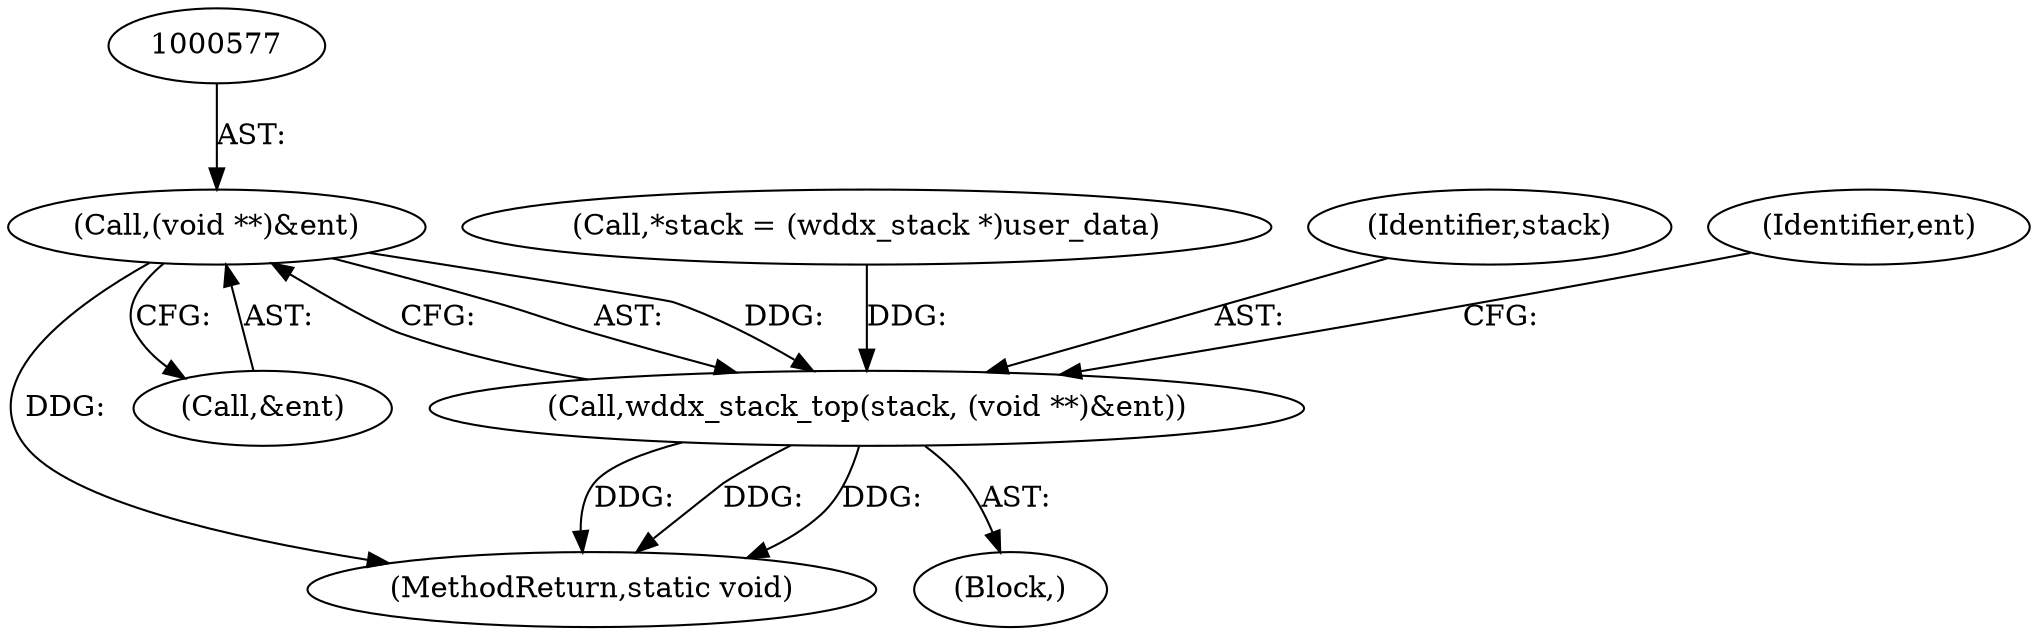 digraph "0_php-src_a14fdb9746262549bbbb96abb87338bacd147e1b?w=1_0@pointer" {
"1000576" [label="(Call,(void **)&ent)"];
"1000574" [label="(Call,wddx_stack_top(stack, (void **)&ent))"];
"1000115" [label="(Call,*stack = (wddx_stack *)user_data)"];
"1000575" [label="(Identifier,stack)"];
"1000576" [label="(Call,(void **)&ent)"];
"1000581" [label="(Identifier,ent)"];
"1000578" [label="(Call,&ent)"];
"1000586" [label="(MethodReturn,static void)"];
"1000572" [label="(Block,)"];
"1000574" [label="(Call,wddx_stack_top(stack, (void **)&ent))"];
"1000576" -> "1000574"  [label="AST: "];
"1000576" -> "1000578"  [label="CFG: "];
"1000577" -> "1000576"  [label="AST: "];
"1000578" -> "1000576"  [label="AST: "];
"1000574" -> "1000576"  [label="CFG: "];
"1000576" -> "1000586"  [label="DDG: "];
"1000576" -> "1000574"  [label="DDG: "];
"1000574" -> "1000572"  [label="AST: "];
"1000575" -> "1000574"  [label="AST: "];
"1000581" -> "1000574"  [label="CFG: "];
"1000574" -> "1000586"  [label="DDG: "];
"1000574" -> "1000586"  [label="DDG: "];
"1000574" -> "1000586"  [label="DDG: "];
"1000115" -> "1000574"  [label="DDG: "];
}

